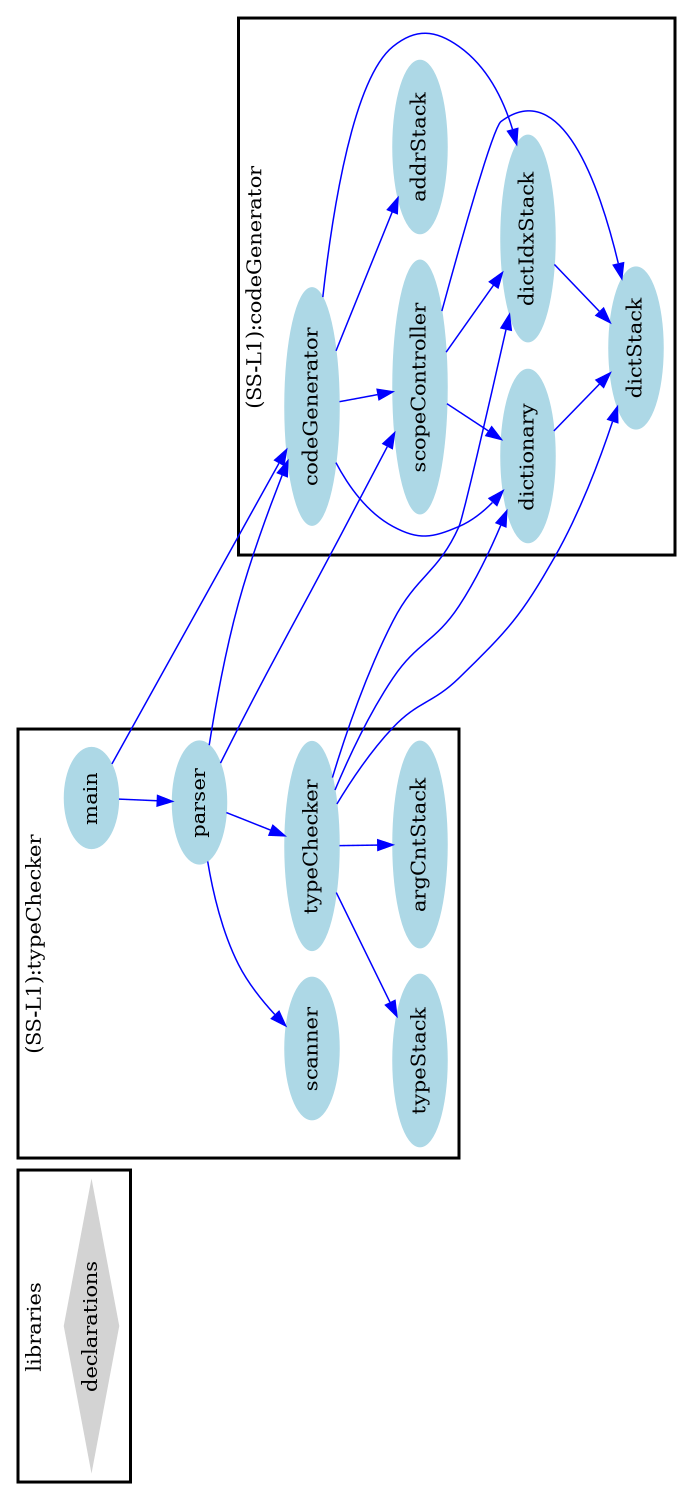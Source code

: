 /* ------------------------------------------------------------ */
/* created with bunch v3 */
/* Objective Function value = 1.0*/
/* ------------------------------------------------------------ */

digraph G {
size= "10,10";
rotate = 90;
subgraph cluster_libraries {
label = "libraries";
color = black;
style = bold;

"declarations"[shape=diamond,color=lightgray,fontcolor=black,style=filled];
}
subgraph cluster0 {
label = "(SS-L1):typeChecker";
color = black;
style = bold;

"main"[label="main",shape=ellipse,color=lightblue,fontcolor=black,style=filled];
"scanner"[label="scanner",shape=ellipse,color=lightblue,fontcolor=black,style=filled];
"parser"[label="parser",shape=ellipse,color=lightblue,fontcolor=black,style=filled];
"typeStack"[label="typeStack",shape=ellipse,color=lightblue,fontcolor=black,style=filled];
"typeChecker"[label="typeChecker",shape=ellipse,color=lightblue,fontcolor=black,style=filled];
"argCntStack"[label="argCntStack",shape=ellipse,color=lightblue,fontcolor=black,style=filled];
}
subgraph cluster1 {
label = "(SS-L1):codeGenerator";
color = black;
style = bold;

"addrStack"[label="addrStack",shape=ellipse,color=lightblue,fontcolor=black,style=filled];
"codeGenerator"[label="codeGenerator",shape=ellipse,color=lightblue,fontcolor=black,style=filled];
"dictionary"[label="dictionary",shape=ellipse,color=lightblue,fontcolor=black,style=filled];
"scopeController"[label="scopeController",shape=ellipse,color=lightblue,fontcolor=black,style=filled];
"dictIdxStack"[label="dictIdxStack",shape=ellipse,color=lightblue,fontcolor=black,style=filled];
"dictStack"[label="dictStack",shape=ellipse,color=lightblue,fontcolor=black,style=filled];
}
"parser" -> "scopeController" [color=blue,font=6];
"parser" -> "scanner" [color=blue,font=6];
"parser" -> "codeGenerator" [color=blue,font=6];
"parser" -> "typeChecker" [color=blue,font=6];
"codeGenerator" -> "scopeController" [color=blue,font=6];
"codeGenerator" -> "dictIdxStack" [color=blue,font=6];
"codeGenerator" -> "addrStack" [color=blue,font=6];
"codeGenerator" -> "dictionary" [color=blue,font=6];
"dictIdxStack" -> "dictStack" [color=blue,font=6];
"main" -> "codeGenerator" [color=blue,font=6];
"main" -> "parser" [color=blue,font=6];
"typeChecker" -> "typeStack" [color=blue,font=6];
"typeChecker" -> "dictIdxStack" [color=blue,font=6];
"typeChecker" -> "argCntStack" [color=blue,font=6];
"typeChecker" -> "dictStack" [color=blue,font=6];
"typeChecker" -> "dictionary" [color=blue,font=6];
"scopeController" -> "dictIdxStack" [color=blue,font=6];
"scopeController" -> "dictStack" [color=blue,font=6];
"scopeController" -> "dictionary" [color=blue,font=6];
"dictionary" -> "dictStack" [color=blue,font=6];
}
